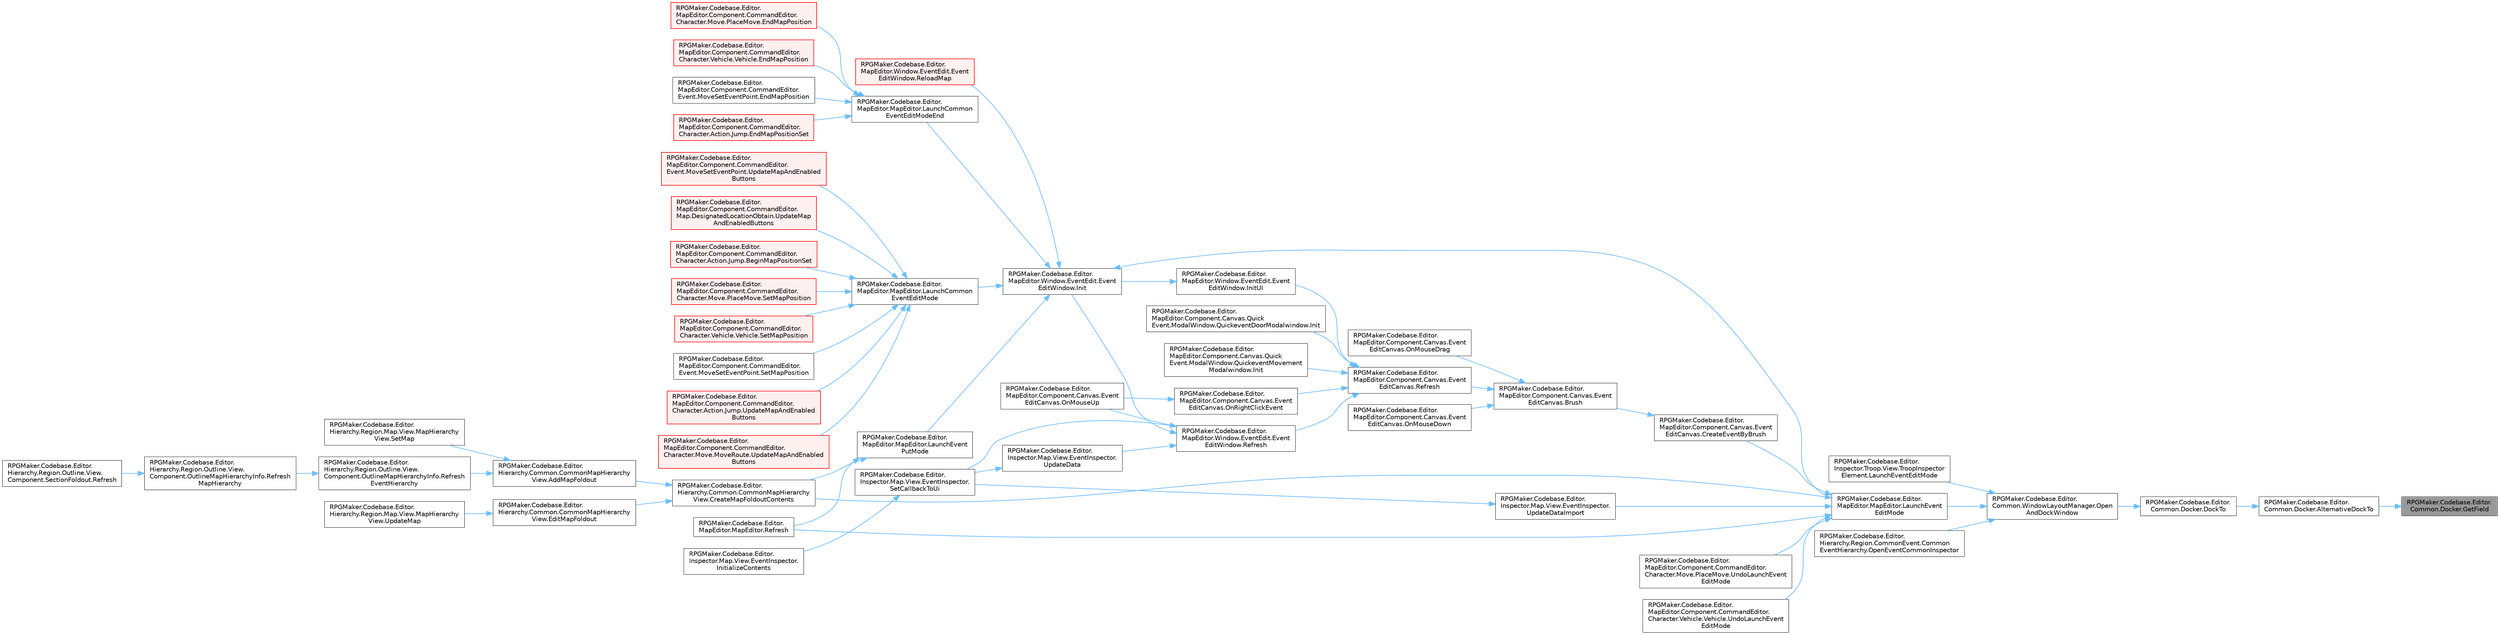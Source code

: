 digraph "RPGMaker.Codebase.Editor.Common.Docker.GetField"
{
 // LATEX_PDF_SIZE
  bgcolor="transparent";
  edge [fontname=Helvetica,fontsize=10,labelfontname=Helvetica,labelfontsize=10];
  node [fontname=Helvetica,fontsize=10,shape=box,height=0.2,width=0.4];
  rankdir="RL";
  Node1 [id="Node000001",label="RPGMaker.Codebase.Editor.\lCommon.Docker.GetField",height=0.2,width=0.4,color="gray40", fillcolor="grey60", style="filled", fontcolor="black",tooltip="😁 フィールド取得"];
  Node1 -> Node2 [id="edge1_Node000001_Node000002",dir="back",color="steelblue1",style="solid",tooltip=" "];
  Node2 [id="Node000002",label="RPGMaker.Codebase.Editor.\lCommon.Docker.AlternativeDockTo",height=0.2,width=0.4,color="grey40", fillcolor="white", style="filled",URL="$d5/d6b/class_r_p_g_maker_1_1_codebase_1_1_editor_1_1_common_1_1_docker.html#a3c0ccff78d58c704e9bba468400602de",tooltip="😁 ウィンドウを他のウィンドウの指定位置にドッキングさせる。"];
  Node2 -> Node3 [id="edge2_Node000002_Node000003",dir="back",color="steelblue1",style="solid",tooltip=" "];
  Node3 [id="Node000003",label="RPGMaker.Codebase.Editor.\lCommon.Docker.DockTo",height=0.2,width=0.4,color="grey40", fillcolor="white", style="filled",URL="$d5/d6b/class_r_p_g_maker_1_1_codebase_1_1_editor_1_1_common_1_1_docker.html#a48fec793c05226aa6e9794b84f19f138",tooltip="😁 Docks the second window to the first window at the given position"];
  Node3 -> Node4 [id="edge3_Node000003_Node000004",dir="back",color="steelblue1",style="solid",tooltip=" "];
  Node4 [id="Node000004",label="RPGMaker.Codebase.Editor.\lCommon.WindowLayoutManager.Open\lAndDockWindow",height=0.2,width=0.4,color="grey40", fillcolor="white", style="filled",URL="$d1/dcb/class_r_p_g_maker_1_1_codebase_1_1_editor_1_1_common_1_1_window_layout_manager.html#ab7e593e16bd1c9641bf88599f3fea880",tooltip="😁 ウィンドウを開き、ドッキングする"];
  Node4 -> Node5 [id="edge4_Node000004_Node000005",dir="back",color="steelblue1",style="solid",tooltip=" "];
  Node5 [id="Node000005",label="RPGMaker.Codebase.Editor.\lInspector.Troop.View.TroopInspector\lElement.LaunchEventEditMode",height=0.2,width=0.4,color="grey40", fillcolor="white", style="filled",URL="$d8/d90/class_r_p_g_maker_1_1_codebase_1_1_editor_1_1_inspector_1_1_troop_1_1_view_1_1_troop_inspector_element.html#a62665e96c451f0aab4f119d56c9a17c3",tooltip=" "];
  Node4 -> Node6 [id="edge5_Node000004_Node000006",dir="back",color="steelblue1",style="solid",tooltip=" "];
  Node6 [id="Node000006",label="RPGMaker.Codebase.Editor.\lMapEditor.MapEditor.LaunchEvent\lEditMode",height=0.2,width=0.4,color="grey40", fillcolor="white", style="filled",URL="$d1/d2d/class_r_p_g_maker_1_1_codebase_1_1_editor_1_1_map_editor_1_1_map_editor.html#a9332dde4703a160f0ccb15baac16bbe6",tooltip="イベント編集モードに切り替え"];
  Node6 -> Node7 [id="edge6_Node000006_Node000007",dir="back",color="steelblue1",style="solid",tooltip=" "];
  Node7 [id="Node000007",label="RPGMaker.Codebase.Editor.\lMapEditor.Component.Canvas.Event\lEditCanvas.CreateEventByBrush",height=0.2,width=0.4,color="grey40", fillcolor="white", style="filled",URL="$df/d64/class_r_p_g_maker_1_1_codebase_1_1_editor_1_1_map_editor_1_1_component_1_1_canvas_1_1_event_edit_canvas.html#ad6b0f7d721103e7fd954dee75b8bf3c2",tooltip=" "];
  Node7 -> Node8 [id="edge7_Node000007_Node000008",dir="back",color="steelblue1",style="solid",tooltip=" "];
  Node8 [id="Node000008",label="RPGMaker.Codebase.Editor.\lMapEditor.Component.Canvas.Event\lEditCanvas.Brush",height=0.2,width=0.4,color="grey40", fillcolor="white", style="filled",URL="$df/d64/class_r_p_g_maker_1_1_codebase_1_1_editor_1_1_map_editor_1_1_component_1_1_canvas_1_1_event_edit_canvas.html#ab26bd30cbeb774d79fb2f72aba7d48b0",tooltip=" "];
  Node8 -> Node9 [id="edge8_Node000008_Node000009",dir="back",color="steelblue1",style="solid",tooltip=" "];
  Node9 [id="Node000009",label="RPGMaker.Codebase.Editor.\lMapEditor.Component.Canvas.Event\lEditCanvas.OnMouseDown",height=0.2,width=0.4,color="grey40", fillcolor="white", style="filled",URL="$df/d64/class_r_p_g_maker_1_1_codebase_1_1_editor_1_1_map_editor_1_1_component_1_1_canvas_1_1_event_edit_canvas.html#a35a123f6a34a500ff553754503a99294",tooltip=" "];
  Node8 -> Node10 [id="edge9_Node000008_Node000010",dir="back",color="steelblue1",style="solid",tooltip=" "];
  Node10 [id="Node000010",label="RPGMaker.Codebase.Editor.\lMapEditor.Component.Canvas.Event\lEditCanvas.OnMouseDrag",height=0.2,width=0.4,color="grey40", fillcolor="white", style="filled",URL="$df/d64/class_r_p_g_maker_1_1_codebase_1_1_editor_1_1_map_editor_1_1_component_1_1_canvas_1_1_event_edit_canvas.html#a4a88198269c75ee5977b9997ea031127",tooltip=" "];
  Node8 -> Node11 [id="edge10_Node000008_Node000011",dir="back",color="steelblue1",style="solid",tooltip=" "];
  Node11 [id="Node000011",label="RPGMaker.Codebase.Editor.\lMapEditor.Component.Canvas.Event\lEditCanvas.Refresh",height=0.2,width=0.4,color="grey40", fillcolor="white", style="filled",URL="$df/d64/class_r_p_g_maker_1_1_codebase_1_1_editor_1_1_map_editor_1_1_component_1_1_canvas_1_1_event_edit_canvas.html#a78803b998253513023cb9706e7ed1f94",tooltip="データおよび表示更新"];
  Node11 -> Node12 [id="edge11_Node000011_Node000012",dir="back",color="steelblue1",style="solid",tooltip=" "];
  Node12 [id="Node000012",label="RPGMaker.Codebase.Editor.\lMapEditor.Component.Canvas.Quick\lEvent.ModalWindow.QuickeventDoorModalwindow.Init",height=0.2,width=0.4,color="grey40", fillcolor="white", style="filled",URL="$de/dde/class_r_p_g_maker_1_1_codebase_1_1_editor_1_1_map_editor_1_1_component_1_1_canvas_1_1_quick_even0f401f0183987560bc8ad020c341b628.html#a54af667d1a538ef4d6db080c64000b40",tooltip="😁 初期化"];
  Node11 -> Node13 [id="edge12_Node000011_Node000013",dir="back",color="steelblue1",style="solid",tooltip=" "];
  Node13 [id="Node000013",label="RPGMaker.Codebase.Editor.\lMapEditor.Component.Canvas.Quick\lEvent.ModalWindow.QuickeventMovement\lModalwindow.Init",height=0.2,width=0.4,color="grey40", fillcolor="white", style="filled",URL="$db/d5b/class_r_p_g_maker_1_1_codebase_1_1_editor_1_1_map_editor_1_1_component_1_1_canvas_1_1_quick_evenc693a89f60a651f3e44ecd247236fa71.html#a6dcf528c1fa5425b0765970cffa02acb",tooltip="😁 初期化"];
  Node11 -> Node14 [id="edge13_Node000011_Node000014",dir="back",color="steelblue1",style="solid",tooltip=" "];
  Node14 [id="Node000014",label="RPGMaker.Codebase.Editor.\lMapEditor.Window.EventEdit.Event\lEditWindow.InitUI",height=0.2,width=0.4,color="grey40", fillcolor="white", style="filled",URL="$db/d92/class_r_p_g_maker_1_1_codebase_1_1_editor_1_1_map_editor_1_1_window_1_1_event_edit_1_1_event_edit_window.html#a4dd3e69274e66cba6093f9c28c41460a",tooltip="UIを初期化"];
  Node14 -> Node15 [id="edge14_Node000014_Node000015",dir="back",color="steelblue1",style="solid",tooltip=" "];
  Node15 [id="Node000015",label="RPGMaker.Codebase.Editor.\lMapEditor.Window.EventEdit.Event\lEditWindow.Init",height=0.2,width=0.4,color="grey40", fillcolor="white", style="filled",URL="$db/d92/class_r_p_g_maker_1_1_codebase_1_1_editor_1_1_map_editor_1_1_window_1_1_event_edit_1_1_event_edit_window.html#a4ff85adeafc8399792ae8ad76fb60980",tooltip="初期化"];
  Node15 -> Node16 [id="edge15_Node000015_Node000016",dir="back",color="steelblue1",style="solid",tooltip=" "];
  Node16 [id="Node000016",label="RPGMaker.Codebase.Editor.\lMapEditor.MapEditor.LaunchCommon\lEventEditMode",height=0.2,width=0.4,color="grey40", fillcolor="white", style="filled",URL="$d1/d2d/class_r_p_g_maker_1_1_codebase_1_1_editor_1_1_map_editor_1_1_map_editor.html#a71376b1294e8e033b5137a4d4c10136e",tooltip="座標指定"];
  Node16 -> Node17 [id="edge16_Node000016_Node000017",dir="back",color="steelblue1",style="solid",tooltip=" "];
  Node17 [id="Node000017",label="RPGMaker.Codebase.Editor.\lMapEditor.Component.CommandEditor.\lCharacter.Action.Jump.BeginMapPositionSet",height=0.2,width=0.4,color="red", fillcolor="#FFF0F0", style="filled",URL="$d5/de1/class_r_p_g_maker_1_1_codebase_1_1_editor_1_1_map_editor_1_1_component_1_1_command_editor_1_1_character_1_1_action_1_1_jump.html#a9f860dcb065011f6e95faecec0a5b174",tooltip="座標の設定開始。"];
  Node16 -> Node22 [id="edge17_Node000016_Node000022",dir="back",color="steelblue1",style="solid",tooltip=" "];
  Node22 [id="Node000022",label="RPGMaker.Codebase.Editor.\lMapEditor.Component.CommandEditor.\lCharacter.Move.PlaceMove.SetMapPosition",height=0.2,width=0.4,color="red", fillcolor="#FFF0F0", style="filled",URL="$d5/dae/class_r_p_g_maker_1_1_codebase_1_1_editor_1_1_map_editor_1_1_component_1_1_command_editor_1_1_character_1_1_move_1_1_place_move.html#a75729e5e7e04d63e3c8ba0a159a3a078",tooltip=" "];
  Node16 -> Node24 [id="edge18_Node000016_Node000024",dir="back",color="steelblue1",style="solid",tooltip=" "];
  Node24 [id="Node000024",label="RPGMaker.Codebase.Editor.\lMapEditor.Component.CommandEditor.\lCharacter.Vehicle.Vehicle.SetMapPosition",height=0.2,width=0.4,color="red", fillcolor="#FFF0F0", style="filled",URL="$d7/dac/class_r_p_g_maker_1_1_codebase_1_1_editor_1_1_map_editor_1_1_component_1_1_command_editor_1_1_character_1_1_vehicle_1_1_vehicle.html#abd28acc5cfb3333dad267b2716e06b47",tooltip=" "];
  Node16 -> Node26 [id="edge19_Node000016_Node000026",dir="back",color="steelblue1",style="solid",tooltip=" "];
  Node26 [id="Node000026",label="RPGMaker.Codebase.Editor.\lMapEditor.Component.CommandEditor.\lEvent.MoveSetEventPoint.SetMapPosition",height=0.2,width=0.4,color="grey40", fillcolor="white", style="filled",URL="$dd/d92/class_r_p_g_maker_1_1_codebase_1_1_editor_1_1_map_editor_1_1_component_1_1_command_editor_1_1_event_1_1_move_set_event_point.html#a886f246f2e0383e9b67c5cbe9e6907bc",tooltip=" "];
  Node16 -> Node27 [id="edge20_Node000016_Node000027",dir="back",color="steelblue1",style="solid",tooltip=" "];
  Node27 [id="Node000027",label="RPGMaker.Codebase.Editor.\lMapEditor.Component.CommandEditor.\lCharacter.Action.Jump.UpdateMapAndEnabled\lButtons",height=0.2,width=0.4,color="red", fillcolor="#FFF0F0", style="filled",URL="$d5/de1/class_r_p_g_maker_1_1_codebase_1_1_editor_1_1_map_editor_1_1_component_1_1_command_editor_1_1_character_1_1_action_1_1_jump.html#ac86a8cabb58a5f4ddfd053b5bbb2a541",tooltip=" "];
  Node16 -> Node28 [id="edge21_Node000016_Node000028",dir="back",color="steelblue1",style="solid",tooltip=" "];
  Node28 [id="Node000028",label="RPGMaker.Codebase.Editor.\lMapEditor.Component.CommandEditor.\lCharacter.Move.MoveRoute.UpdateMapAndEnabled\lButtons",height=0.2,width=0.4,color="red", fillcolor="#FFF0F0", style="filled",URL="$d5/dcc/class_r_p_g_maker_1_1_codebase_1_1_editor_1_1_map_editor_1_1_component_1_1_command_editor_1_1_character_1_1_move_1_1_move_route.html#aab7235b1f21ed001376d01c5fd65a9dd",tooltip=" "];
  Node16 -> Node30 [id="edge22_Node000016_Node000030",dir="back",color="steelblue1",style="solid",tooltip=" "];
  Node30 [id="Node000030",label="RPGMaker.Codebase.Editor.\lMapEditor.Component.CommandEditor.\lEvent.MoveSetEventPoint.UpdateMapAndEnabled\lButtons",height=0.2,width=0.4,color="red", fillcolor="#FFF0F0", style="filled",URL="$dd/d92/class_r_p_g_maker_1_1_codebase_1_1_editor_1_1_map_editor_1_1_component_1_1_command_editor_1_1_event_1_1_move_set_event_point.html#ab4bcf12b7a20eadffbf68b23e6a10f75",tooltip=" "];
  Node16 -> Node34 [id="edge23_Node000016_Node000034",dir="back",color="steelblue1",style="solid",tooltip=" "];
  Node34 [id="Node000034",label="RPGMaker.Codebase.Editor.\lMapEditor.Component.CommandEditor.\lMap.DesignatedLocationObtain.UpdateMap\lAndEnabledButtons",height=0.2,width=0.4,color="red", fillcolor="#FFF0F0", style="filled",URL="$d8/d8d/class_r_p_g_maker_1_1_codebase_1_1_editor_1_1_map_editor_1_1_component_1_1_command_editor_1_1_ma725bc092bc2eb89e37a7b60b90d9faaa.html#ad320a84e89a9eaeb2d324a8c26758aaa",tooltip=" "];
  Node15 -> Node36 [id="edge24_Node000015_Node000036",dir="back",color="steelblue1",style="solid",tooltip=" "];
  Node36 [id="Node000036",label="RPGMaker.Codebase.Editor.\lMapEditor.MapEditor.LaunchCommon\lEventEditModeEnd",height=0.2,width=0.4,color="grey40", fillcolor="white", style="filled",URL="$d1/d2d/class_r_p_g_maker_1_1_codebase_1_1_editor_1_1_map_editor_1_1_map_editor.html#a5c2e2c5f2fde0eeeb7228718cfbe0eb8",tooltip=" "];
  Node36 -> Node37 [id="edge25_Node000036_Node000037",dir="back",color="steelblue1",style="solid",tooltip=" "];
  Node37 [id="Node000037",label="RPGMaker.Codebase.Editor.\lMapEditor.Component.CommandEditor.\lCharacter.Move.PlaceMove.EndMapPosition",height=0.2,width=0.4,color="red", fillcolor="#FFF0F0", style="filled",URL="$d5/dae/class_r_p_g_maker_1_1_codebase_1_1_editor_1_1_map_editor_1_1_component_1_1_command_editor_1_1_character_1_1_move_1_1_place_move.html#a8a2b58f7c4a6cf8add78ff670655e42b",tooltip=" "];
  Node36 -> Node38 [id="edge26_Node000036_Node000038",dir="back",color="steelblue1",style="solid",tooltip=" "];
  Node38 [id="Node000038",label="RPGMaker.Codebase.Editor.\lMapEditor.Component.CommandEditor.\lCharacter.Vehicle.Vehicle.EndMapPosition",height=0.2,width=0.4,color="red", fillcolor="#FFF0F0", style="filled",URL="$d7/dac/class_r_p_g_maker_1_1_codebase_1_1_editor_1_1_map_editor_1_1_component_1_1_command_editor_1_1_character_1_1_vehicle_1_1_vehicle.html#ab52dfd8eef581d2b755fcdac5d0c172f",tooltip=" "];
  Node36 -> Node39 [id="edge27_Node000036_Node000039",dir="back",color="steelblue1",style="solid",tooltip=" "];
  Node39 [id="Node000039",label="RPGMaker.Codebase.Editor.\lMapEditor.Component.CommandEditor.\lEvent.MoveSetEventPoint.EndMapPosition",height=0.2,width=0.4,color="grey40", fillcolor="white", style="filled",URL="$dd/d92/class_r_p_g_maker_1_1_codebase_1_1_editor_1_1_map_editor_1_1_component_1_1_command_editor_1_1_event_1_1_move_set_event_point.html#a2ebfb4a6918ea646ecea2258bf5bbd45",tooltip=" "];
  Node36 -> Node40 [id="edge28_Node000036_Node000040",dir="back",color="steelblue1",style="solid",tooltip=" "];
  Node40 [id="Node000040",label="RPGMaker.Codebase.Editor.\lMapEditor.Component.CommandEditor.\lCharacter.Action.Jump.EndMapPositionSet",height=0.2,width=0.4,color="red", fillcolor="#FFF0F0", style="filled",URL="$d5/de1/class_r_p_g_maker_1_1_codebase_1_1_editor_1_1_map_editor_1_1_component_1_1_command_editor_1_1_character_1_1_action_1_1_jump.html#aaa82eb647e2cc19816a24348350b0715",tooltip="座標の設定終了。"];
  Node15 -> Node6 [id="edge29_Node000015_Node000006",dir="back",color="steelblue1",style="solid",tooltip=" "];
  Node15 -> Node41 [id="edge30_Node000015_Node000041",dir="back",color="steelblue1",style="solid",tooltip=" "];
  Node41 [id="Node000041",label="RPGMaker.Codebase.Editor.\lMapEditor.MapEditor.LaunchEvent\lPutMode",height=0.2,width=0.4,color="grey40", fillcolor="white", style="filled",URL="$d1/d2d/class_r_p_g_maker_1_1_codebase_1_1_editor_1_1_map_editor_1_1_map_editor.html#a2c5f7de25efddd1120bb5f8e519bc324",tooltip="イベント設置モードに切り替え"];
  Node41 -> Node42 [id="edge31_Node000041_Node000042",dir="back",color="steelblue1",style="solid",tooltip=" "];
  Node42 [id="Node000042",label="RPGMaker.Codebase.Editor.\lHierarchy.Common.CommonMapHierarchy\lView.CreateMapFoldoutContents",height=0.2,width=0.4,color="grey40", fillcolor="white", style="filled",URL="$d5/d90/class_r_p_g_maker_1_1_codebase_1_1_editor_1_1_hierarchy_1_1_common_1_1_common_map_hierarchy_view.html#a74a7b0401aff75adcf7892a8fa614609",tooltip="マップのFoldout内のコンテンツを作成する。"];
  Node42 -> Node43 [id="edge32_Node000042_Node000043",dir="back",color="steelblue1",style="solid",tooltip=" "];
  Node43 [id="Node000043",label="RPGMaker.Codebase.Editor.\lHierarchy.Common.CommonMapHierarchy\lView.AddMapFoldout",height=0.2,width=0.4,color="grey40", fillcolor="white", style="filled",URL="$d5/d90/class_r_p_g_maker_1_1_codebase_1_1_editor_1_1_hierarchy_1_1_common_1_1_common_map_hierarchy_view.html#a2b293f01e03017e6e1d1c607afe42043",tooltip="ヒエラルキーに1つのマップのFoldoutを追加する。"];
  Node43 -> Node44 [id="edge33_Node000043_Node000044",dir="back",color="steelblue1",style="solid",tooltip=" "];
  Node44 [id="Node000044",label="RPGMaker.Codebase.Editor.\lHierarchy.Region.Outline.View.\lComponent.OutlineMapHierarchyInfo.Refresh\lEventHierarchy",height=0.2,width=0.4,color="grey40", fillcolor="white", style="filled",URL="$d7/d2b/class_r_p_g_maker_1_1_codebase_1_1_editor_1_1_hierarchy_1_1_region_1_1_outline_1_1_view_1_1_compe4f35baf70c1520dbfb4c736bb2d7577.html#adc55d38a82f5d13d6884af973f3ab346",tooltip=" "];
  Node44 -> Node45 [id="edge34_Node000044_Node000045",dir="back",color="steelblue1",style="solid",tooltip=" "];
  Node45 [id="Node000045",label="RPGMaker.Codebase.Editor.\lHierarchy.Region.Outline.View.\lComponent.OutlineMapHierarchyInfo.Refresh\lMapHierarchy",height=0.2,width=0.4,color="grey40", fillcolor="white", style="filled",URL="$d7/d2b/class_r_p_g_maker_1_1_codebase_1_1_editor_1_1_hierarchy_1_1_region_1_1_outline_1_1_view_1_1_compe4f35baf70c1520dbfb4c736bb2d7577.html#ab652663cd3ba2647bc0293ab8c50a35a",tooltip=" "];
  Node45 -> Node46 [id="edge35_Node000045_Node000046",dir="back",color="steelblue1",style="solid",tooltip=" "];
  Node46 [id="Node000046",label="RPGMaker.Codebase.Editor.\lHierarchy.Region.Outline.View.\lComponent.SectionFoldout.Refresh",height=0.2,width=0.4,color="grey40", fillcolor="white", style="filled",URL="$db/d7c/class_r_p_g_maker_1_1_codebase_1_1_editor_1_1_hierarchy_1_1_region_1_1_outline_1_1_view_1_1_component_1_1_section_foldout.html#a33dc367de184591822f27bf6fb4233ff",tooltip=" "];
  Node43 -> Node47 [id="edge36_Node000043_Node000047",dir="back",color="steelblue1",style="solid",tooltip=" "];
  Node47 [id="Node000047",label="RPGMaker.Codebase.Editor.\lHierarchy.Region.Map.View.MapHierarchy\lView.SetMap",height=0.2,width=0.4,color="grey40", fillcolor="white", style="filled",URL="$d8/dfb/class_r_p_g_maker_1_1_codebase_1_1_editor_1_1_hierarchy_1_1_region_1_1_map_1_1_view_1_1_map_hierarchy_view.html#a1a3b02c9aefb4e7e819922b5ad6f3534",tooltip="全マップのヒエラルキーを設定。"];
  Node42 -> Node48 [id="edge37_Node000042_Node000048",dir="back",color="steelblue1",style="solid",tooltip=" "];
  Node48 [id="Node000048",label="RPGMaker.Codebase.Editor.\lHierarchy.Common.CommonMapHierarchy\lView.EditMapFoldout",height=0.2,width=0.4,color="grey40", fillcolor="white", style="filled",URL="$d5/d90/class_r_p_g_maker_1_1_codebase_1_1_editor_1_1_hierarchy_1_1_common_1_1_common_map_hierarchy_view.html#ae26f296a9d14c61fb450ec64127316f5",tooltip="既にあるMapFoldoutの中身を刷新する"];
  Node48 -> Node49 [id="edge38_Node000048_Node000049",dir="back",color="steelblue1",style="solid",tooltip=" "];
  Node49 [id="Node000049",label="RPGMaker.Codebase.Editor.\lHierarchy.Region.Map.View.MapHierarchy\lView.UpdateMap",height=0.2,width=0.4,color="grey40", fillcolor="white", style="filled",URL="$d8/dfb/class_r_p_g_maker_1_1_codebase_1_1_editor_1_1_hierarchy_1_1_region_1_1_map_1_1_view_1_1_map_hierarchy_view.html#affd2bf32b72f825c15444bb268d8c5c1",tooltip="特定のマップのヒエラルキーを更新"];
  Node41 -> Node50 [id="edge39_Node000041_Node000050",dir="back",color="steelblue1",style="solid",tooltip=" "];
  Node50 [id="Node000050",label="RPGMaker.Codebase.Editor.\lMapEditor.MapEditor.Refresh",height=0.2,width=0.4,color="grey40", fillcolor="white", style="filled",URL="$d1/d2d/class_r_p_g_maker_1_1_codebase_1_1_editor_1_1_map_editor_1_1_map_editor.html#a4dd68b6e5766d680f94d7d811b19b773",tooltip=" "];
  Node15 -> Node51 [id="edge40_Node000015_Node000051",dir="back",color="steelblue1",style="solid",tooltip=" "];
  Node51 [id="Node000051",label="RPGMaker.Codebase.Editor.\lMapEditor.Window.EventEdit.Event\lEditWindow.ReloadMap",height=0.2,width=0.4,color="red", fillcolor="#FFF0F0", style="filled",URL="$db/d92/class_r_p_g_maker_1_1_codebase_1_1_editor_1_1_map_editor_1_1_window_1_1_event_edit_1_1_event_edit_window.html#a34653d2ea392ff315a4670d1568cb7a7",tooltip=" "];
  Node11 -> Node53 [id="edge41_Node000011_Node000053",dir="back",color="steelblue1",style="solid",tooltip=" "];
  Node53 [id="Node000053",label="RPGMaker.Codebase.Editor.\lMapEditor.Component.Canvas.Event\lEditCanvas.OnRightClickEvent",height=0.2,width=0.4,color="grey40", fillcolor="white", style="filled",URL="$df/d64/class_r_p_g_maker_1_1_codebase_1_1_editor_1_1_map_editor_1_1_component_1_1_canvas_1_1_event_edit_canvas.html#a8676f768957dc03cc2c11dfceffe4009",tooltip=" "];
  Node53 -> Node54 [id="edge42_Node000053_Node000054",dir="back",color="steelblue1",style="solid",tooltip=" "];
  Node54 [id="Node000054",label="RPGMaker.Codebase.Editor.\lMapEditor.Component.Canvas.Event\lEditCanvas.OnMouseUp",height=0.2,width=0.4,color="grey40", fillcolor="white", style="filled",URL="$df/d64/class_r_p_g_maker_1_1_codebase_1_1_editor_1_1_map_editor_1_1_component_1_1_canvas_1_1_event_edit_canvas.html#a12f00b58b7d3a594e87001b6d90e5b5c",tooltip=" "];
  Node11 -> Node55 [id="edge43_Node000011_Node000055",dir="back",color="steelblue1",style="solid",tooltip=" "];
  Node55 [id="Node000055",label="RPGMaker.Codebase.Editor.\lMapEditor.Window.EventEdit.Event\lEditWindow.Refresh",height=0.2,width=0.4,color="grey40", fillcolor="white", style="filled",URL="$db/d92/class_r_p_g_maker_1_1_codebase_1_1_editor_1_1_map_editor_1_1_window_1_1_event_edit_1_1_event_edit_window.html#a7c14942946148397f62c7b4fc3d011d9",tooltip="データおよび表示を更新"];
  Node55 -> Node15 [id="edge44_Node000055_Node000015",dir="back",color="steelblue1",style="solid",tooltip=" "];
  Node55 -> Node54 [id="edge45_Node000055_Node000054",dir="back",color="steelblue1",style="solid",tooltip=" "];
  Node55 -> Node56 [id="edge46_Node000055_Node000056",dir="back",color="steelblue1",style="solid",tooltip=" "];
  Node56 [id="Node000056",label="RPGMaker.Codebase.Editor.\lInspector.Map.View.EventInspector.\lSetCallbackToUi",height=0.2,width=0.4,color="grey40", fillcolor="white", style="filled",URL="$d1/d3b/class_r_p_g_maker_1_1_codebase_1_1_editor_1_1_inspector_1_1_map_1_1_view_1_1_event_inspector.html#aea628a54f04e14d379c90d79d8d63e7a",tooltip="UIにコールバック処理を登録"];
  Node56 -> Node57 [id="edge47_Node000056_Node000057",dir="back",color="steelblue1",style="solid",tooltip=" "];
  Node57 [id="Node000057",label="RPGMaker.Codebase.Editor.\lInspector.Map.View.EventInspector.\lInitializeContents",height=0.2,width=0.4,color="grey40", fillcolor="white", style="filled",URL="$d1/d3b/class_r_p_g_maker_1_1_codebase_1_1_editor_1_1_inspector_1_1_map_1_1_view_1_1_event_inspector.html#a9d0110ec9a7c148858f20d09c01d8ee2",tooltip="初期化処理"];
  Node55 -> Node58 [id="edge48_Node000055_Node000058",dir="back",color="steelblue1",style="solid",tooltip=" "];
  Node58 [id="Node000058",label="RPGMaker.Codebase.Editor.\lInspector.Map.View.EventInspector.\lUpdateData",height=0.2,width=0.4,color="grey40", fillcolor="white", style="filled",URL="$d1/d3b/class_r_p_g_maker_1_1_codebase_1_1_editor_1_1_inspector_1_1_map_1_1_view_1_1_event_inspector.html#aaa8ef139f586dfa5b220590c2bc59788",tooltip=" "];
  Node58 -> Node56 [id="edge49_Node000058_Node000056",dir="back",color="steelblue1",style="solid",tooltip=" "];
  Node6 -> Node42 [id="edge50_Node000006_Node000042",dir="back",color="steelblue1",style="solid",tooltip=" "];
  Node6 -> Node50 [id="edge51_Node000006_Node000050",dir="back",color="steelblue1",style="solid",tooltip=" "];
  Node6 -> Node59 [id="edge52_Node000006_Node000059",dir="back",color="steelblue1",style="solid",tooltip=" "];
  Node59 [id="Node000059",label="RPGMaker.Codebase.Editor.\lMapEditor.Component.CommandEditor.\lCharacter.Move.PlaceMove.UndoLaunchEvent\lEditMode",height=0.2,width=0.4,color="grey40", fillcolor="white", style="filled",URL="$d5/dae/class_r_p_g_maker_1_1_codebase_1_1_editor_1_1_map_editor_1_1_component_1_1_command_editor_1_1_character_1_1_move_1_1_place_move.html#ae799283159066a554c632d401688e7a7",tooltip=" "];
  Node6 -> Node60 [id="edge53_Node000006_Node000060",dir="back",color="steelblue1",style="solid",tooltip=" "];
  Node60 [id="Node000060",label="RPGMaker.Codebase.Editor.\lMapEditor.Component.CommandEditor.\lCharacter.Vehicle.Vehicle.UndoLaunchEvent\lEditMode",height=0.2,width=0.4,color="grey40", fillcolor="white", style="filled",URL="$d7/dac/class_r_p_g_maker_1_1_codebase_1_1_editor_1_1_map_editor_1_1_component_1_1_command_editor_1_1_character_1_1_vehicle_1_1_vehicle.html#a3fbf17099b57470a1aac1b770627f5e7",tooltip=" "];
  Node6 -> Node61 [id="edge54_Node000006_Node000061",dir="back",color="steelblue1",style="solid",tooltip=" "];
  Node61 [id="Node000061",label="RPGMaker.Codebase.Editor.\lInspector.Map.View.EventInspector.\lUpdateDataImport",height=0.2,width=0.4,color="grey40", fillcolor="white", style="filled",URL="$d1/d3b/class_r_p_g_maker_1_1_codebase_1_1_editor_1_1_inspector_1_1_map_1_1_view_1_1_event_inspector.html#a178f3e886fb5f32d95fd545ba39536a0",tooltip=" "];
  Node61 -> Node56 [id="edge55_Node000061_Node000056",dir="back",color="steelblue1",style="solid",tooltip=" "];
  Node4 -> Node62 [id="edge56_Node000004_Node000062",dir="back",color="steelblue1",style="solid",tooltip=" "];
  Node62 [id="Node000062",label="RPGMaker.Codebase.Editor.\lHierarchy.Region.CommonEvent.Common\lEventHierarchy.OpenEventCommonInspector",height=0.2,width=0.4,color="grey40", fillcolor="white", style="filled",URL="$d8/de4/class_r_p_g_maker_1_1_codebase_1_1_editor_1_1_hierarchy_1_1_region_1_1_common_event_1_1_common_event_hierarchy.html#af42ea57e192e2fb9d70813eae746bdcc",tooltip="コモンイベントのInspector表示"];
}
